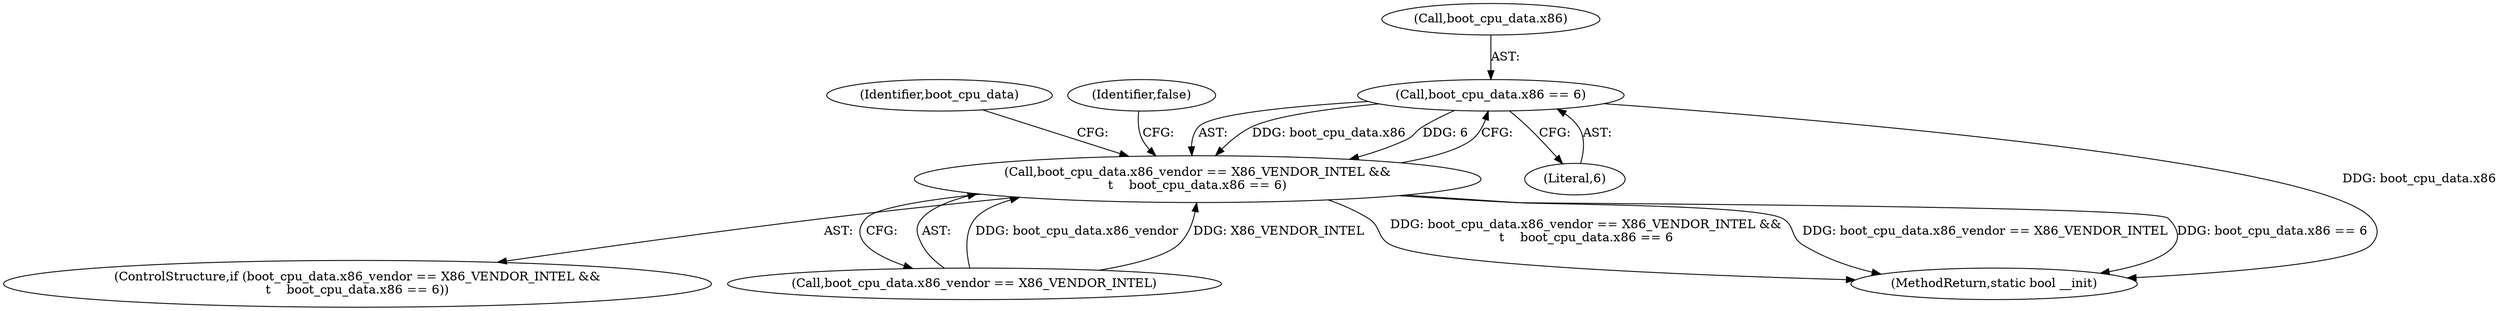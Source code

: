 digraph "1_linux_fdf82a7856b32d905c39afc85e34364491e46346@del" {
"1000110" [label="(Call,boot_cpu_data.x86 == 6)"];
"1000104" [label="(Call,boot_cpu_data.x86_vendor == X86_VENDOR_INTEL &&\n\t    boot_cpu_data.x86 == 6)"];
"1000105" [label="(Call,boot_cpu_data.x86_vendor == X86_VENDOR_INTEL)"];
"1000111" [label="(Call,boot_cpu_data.x86)"];
"1000118" [label="(Identifier,boot_cpu_data)"];
"1000114" [label="(Literal,6)"];
"1000103" [label="(ControlStructure,if (boot_cpu_data.x86_vendor == X86_VENDOR_INTEL &&\n\t    boot_cpu_data.x86 == 6))"];
"1000104" [label="(Call,boot_cpu_data.x86_vendor == X86_VENDOR_INTEL &&\n\t    boot_cpu_data.x86 == 6)"];
"1000110" [label="(Call,boot_cpu_data.x86 == 6)"];
"1000130" [label="(MethodReturn,static bool __init)"];
"1000129" [label="(Identifier,false)"];
"1000110" -> "1000104"  [label="AST: "];
"1000110" -> "1000114"  [label="CFG: "];
"1000111" -> "1000110"  [label="AST: "];
"1000114" -> "1000110"  [label="AST: "];
"1000104" -> "1000110"  [label="CFG: "];
"1000110" -> "1000130"  [label="DDG: boot_cpu_data.x86"];
"1000110" -> "1000104"  [label="DDG: boot_cpu_data.x86"];
"1000110" -> "1000104"  [label="DDG: 6"];
"1000104" -> "1000103"  [label="AST: "];
"1000104" -> "1000105"  [label="CFG: "];
"1000105" -> "1000104"  [label="AST: "];
"1000118" -> "1000104"  [label="CFG: "];
"1000129" -> "1000104"  [label="CFG: "];
"1000104" -> "1000130"  [label="DDG: boot_cpu_data.x86_vendor == X86_VENDOR_INTEL &&\n\t    boot_cpu_data.x86 == 6"];
"1000104" -> "1000130"  [label="DDG: boot_cpu_data.x86_vendor == X86_VENDOR_INTEL"];
"1000104" -> "1000130"  [label="DDG: boot_cpu_data.x86 == 6"];
"1000105" -> "1000104"  [label="DDG: boot_cpu_data.x86_vendor"];
"1000105" -> "1000104"  [label="DDG: X86_VENDOR_INTEL"];
}
